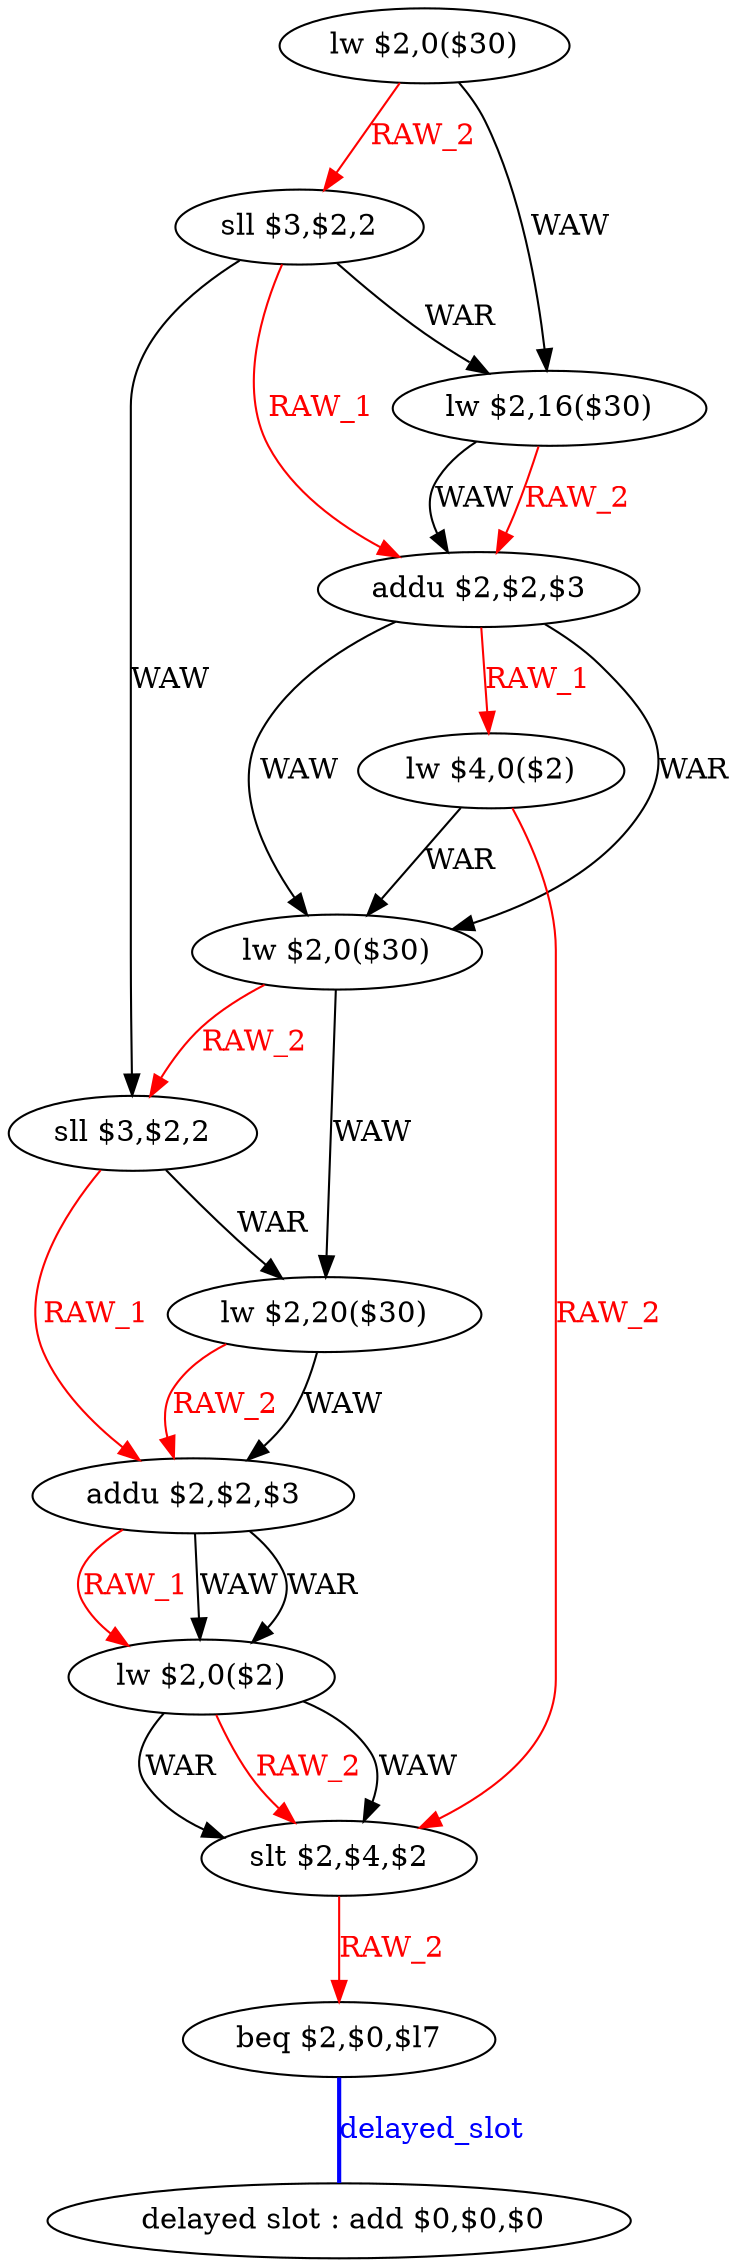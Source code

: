 digraph G1 {
node [shape = ellipse];
i12 [label = " delayed slot : add $0,$0,$0"] ;
i11 ->  i12 [style = bold, dir= none, fontcolor = blue, color = blue, label= "delayed_slot"];
i11 [label = "beq $2,$0,$l7"] ;
i0 [label = "lw $2,0($30)"] ;
i0 ->  i1 [color = red, fontcolor = red, label= "RAW_2"];
i0 ->  i2 [label= "WAW"];
i1 [label = "sll $3,$2,2"] ;
i1 ->  i2 [label= "WAR"];
i1 ->  i3 [color = red, fontcolor = red, label= "RAW_1"];
i1 ->  i6 [label= "WAW"];
i2 [label = "lw $2,16($30)"] ;
i2 ->  i3 [label= "WAW"];
i2 ->  i3 [color = red, fontcolor = red, label= "RAW_2"];
i3 [label = "addu $2,$2,$3"] ;
i3 ->  i4 [color = red, fontcolor = red, label= "RAW_1"];
i3 ->  i5 [label= "WAW"];
i3 ->  i5 [label= "WAR"];
i4 [label = "lw $4,0($2)"] ;
i4 ->  i5 [label= "WAR"];
i4 ->  i10 [color = red, fontcolor = red, label= "RAW_2"];
i5 [label = "lw $2,0($30)"] ;
i5 ->  i6 [color = red, fontcolor = red, label= "RAW_2"];
i5 ->  i7 [label= "WAW"];
i6 [label = "sll $3,$2,2"] ;
i6 ->  i7 [label= "WAR"];
i6 ->  i8 [color = red, fontcolor = red, label= "RAW_1"];
i7 [label = "lw $2,20($30)"] ;
i7 ->  i8 [label= "WAW"];
i7 ->  i8 [color = red, fontcolor = red, label= "RAW_2"];
i8 [label = "addu $2,$2,$3"] ;
i8 ->  i9 [label= "WAW"];
i8 ->  i9 [label= "WAR"];
i8 ->  i9 [color = red, fontcolor = red, label= "RAW_1"];
i9 [label = "lw $2,0($2)"] ;
i9 ->  i10 [label= "WAW"];
i9 ->  i10 [label= "WAR"];
i9 ->  i10 [color = red, fontcolor = red, label= "RAW_2"];
i10 [label = "slt $2,$4,$2"] ;
i10 ->  i11 [color = red, fontcolor = red, label= "RAW_2"];
}
